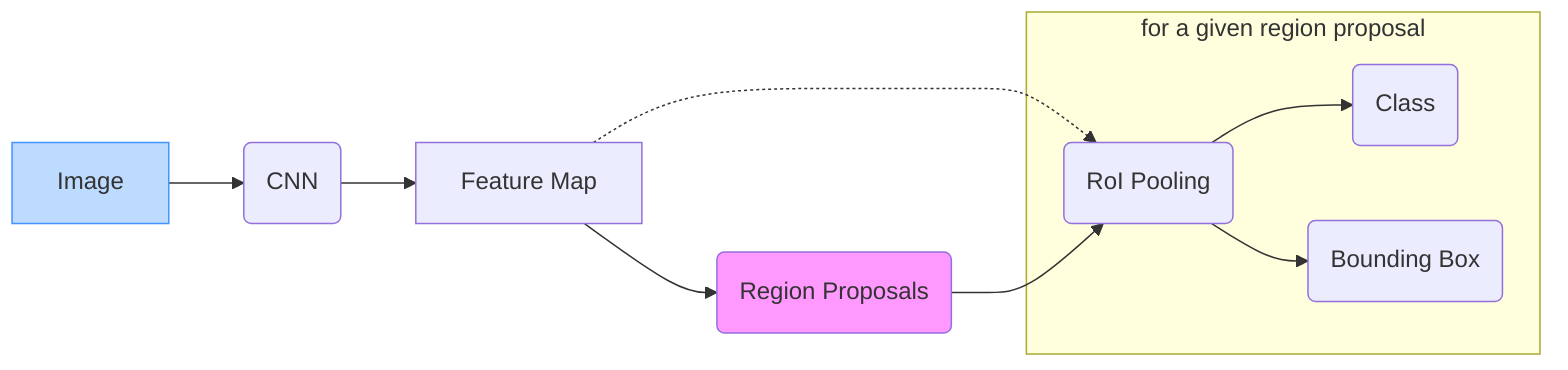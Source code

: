 graph LR

%% ...::: NODES :::...

input[Image]
cnn(CNN)
feature_map[Feature Map]
rpn(Region Proposals)
roi(RoI Pooling)

clas(Class)
bounding_box(Bounding Box)

%% ...::: STYLING :::...

style input fill:#bddaff,stroke:#4294ff
style rpn fill:#f9f

%% ...::: FLOWS :::...

input-->cnn
cnn-->feature_map
feature_map-->rpn

feature_map-.->roi
rpn-->roi
subgraph for a given region proposal
  roi-->clas
  roi-->bounding_box
end